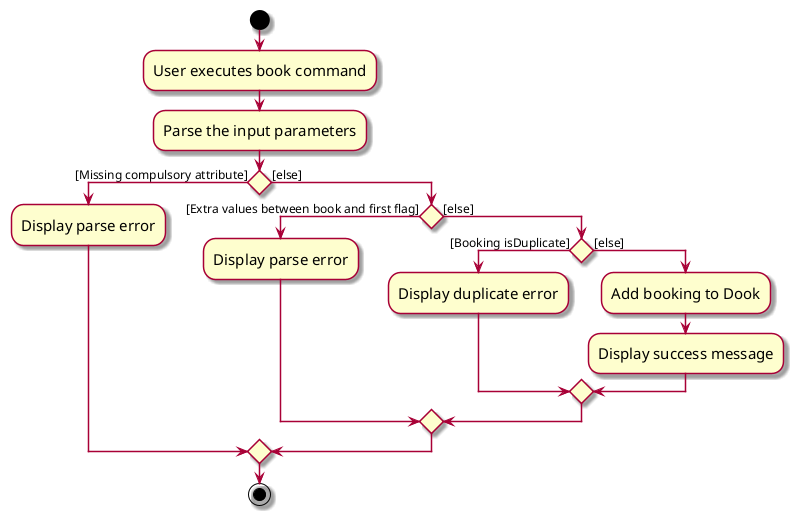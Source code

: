 @startuml
skin rose
skinparam ActivityFontSize 15
skinparam ArrowFontSize 12
skinparam defaultTextAlignment center

start


:User executes book command;
:Parse the input parameters;

if () then ([Missing compulsory attribute])
    :Display parse error;
else ([else])
    if () then ([Extra values between book and first flag])
        :Display parse error;
    else ([else])
        if () then ([Booking isDuplicate])
            :Display duplicate error;
        else ([else])
            :Add booking to Dook;
            :Display success message;
        endif
    endif
endif

stop
@enduml
